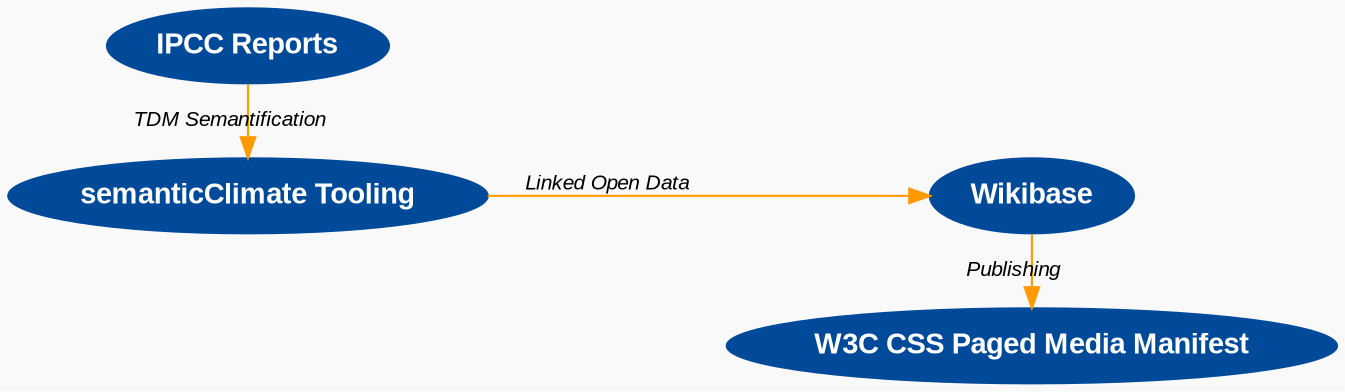 digraph G {
	rankdir=LR;
	
	// Styling the graph
	bgcolor="#f9f9f9";
	node [style=filled, color="#004a99", fontcolor=white, fontname="Arial Bold"];
	edge [color="#ff9900", fontname="Arial Italic", fontsize=10];

	// Define nodes with labels
	IPCC_Reports [label="IPCC Reports"];
	sematicClimate_tooling [label="semanticClimate Tooling"];
	Wikibase [label="Wikibase"];
	W3C_CSS_Paged_Media_Web_Publication_Manifest [label="W3C CSS Paged Media Manifest"];

	// Define edges with labels
	IPCC_Reports -> sematicClimate_tooling [label="TDM Semantification"];
	sematicClimate_tooling -> Wikibase [label="Linked Open Data"];
	Wikibase -> W3C_CSS_Paged_Media_Web_Publication_Manifest [label="Publishing"];

	// Rank constraints for layout
	{ rank=same; IPCC_Reports; sematicClimate_tooling; }
	{ rank=same; Wikibase; W3C_CSS_Paged_Media_Web_Publication_Manifest; }
}
